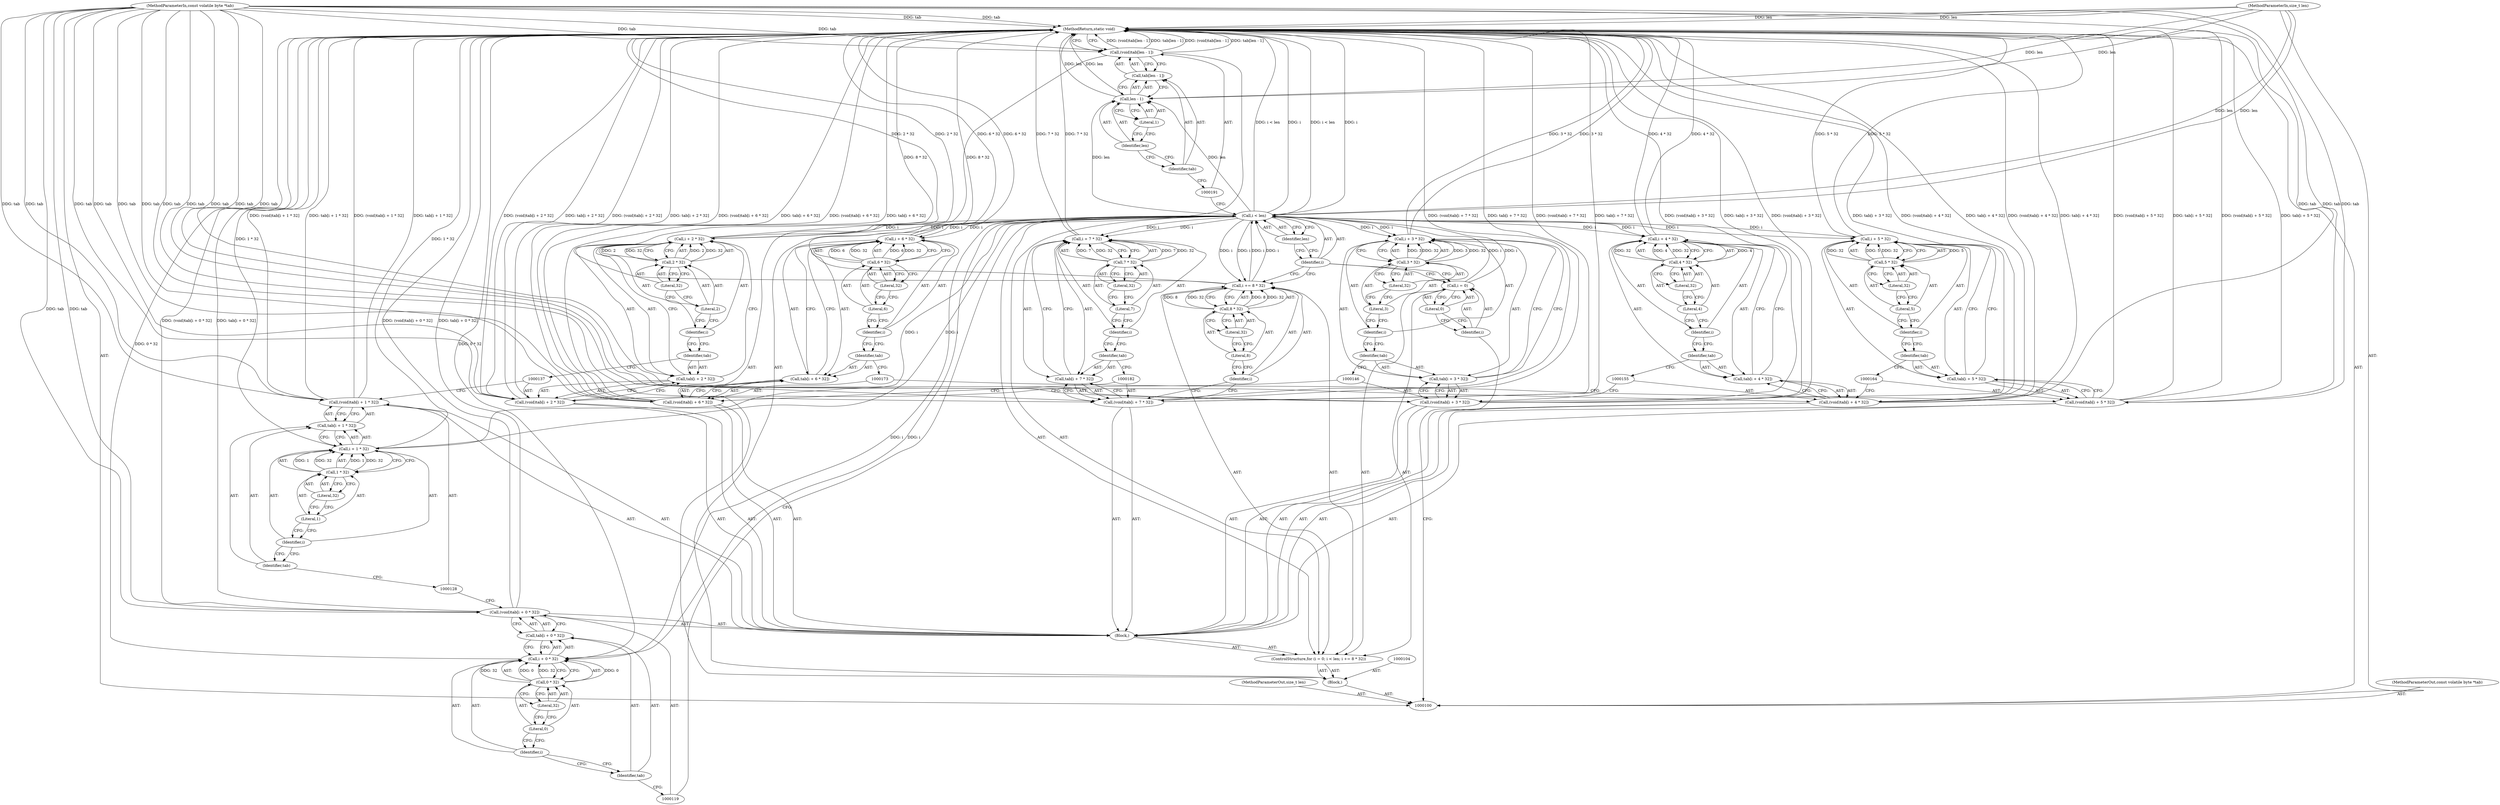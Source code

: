 digraph "1_libgcrypt_daedbbb5541cd8ecda1459d3b843ea4d92788762_3" {
"1000197" [label="(MethodReturn,static void)"];
"1000101" [label="(MethodParameterIn,const volatile byte *tab)"];
"1000244" [label="(MethodParameterOut,const volatile byte *tab)"];
"1000102" [label="(MethodParameterIn,size_t len)"];
"1000245" [label="(MethodParameterOut,size_t len)"];
"1000147" [label="(Call,tab[i + 3 * 32])"];
"1000148" [label="(Identifier,tab)"];
"1000149" [label="(Call,i + 3 * 32)"];
"1000150" [label="(Identifier,i)"];
"1000151" [label="(Call,3 * 32)"];
"1000152" [label="(Literal,3)"];
"1000153" [label="(Literal,32)"];
"1000145" [label="(Call,(void)tab[i + 3 * 32])"];
"1000156" [label="(Call,tab[i + 4 * 32])"];
"1000157" [label="(Identifier,tab)"];
"1000158" [label="(Call,i + 4 * 32)"];
"1000159" [label="(Identifier,i)"];
"1000160" [label="(Call,4 * 32)"];
"1000161" [label="(Literal,4)"];
"1000162" [label="(Literal,32)"];
"1000154" [label="(Call,(void)tab[i + 4 * 32])"];
"1000165" [label="(Call,tab[i + 5 * 32])"];
"1000166" [label="(Identifier,tab)"];
"1000167" [label="(Call,i + 5 * 32)"];
"1000168" [label="(Identifier,i)"];
"1000169" [label="(Call,5 * 32)"];
"1000170" [label="(Literal,5)"];
"1000171" [label="(Literal,32)"];
"1000163" [label="(Call,(void)tab[i + 5 * 32])"];
"1000174" [label="(Call,tab[i + 6 * 32])"];
"1000175" [label="(Identifier,tab)"];
"1000176" [label="(Call,i + 6 * 32)"];
"1000177" [label="(Identifier,i)"];
"1000178" [label="(Call,6 * 32)"];
"1000179" [label="(Literal,6)"];
"1000180" [label="(Literal,32)"];
"1000172" [label="(Call,(void)tab[i + 6 * 32])"];
"1000183" [label="(Call,tab[i + 7 * 32])"];
"1000184" [label="(Identifier,tab)"];
"1000185" [label="(Call,i + 7 * 32)"];
"1000186" [label="(Identifier,i)"];
"1000187" [label="(Call,7 * 32)"];
"1000188" [label="(Literal,7)"];
"1000189" [label="(Literal,32)"];
"1000181" [label="(Call,(void)tab[i + 7 * 32])"];
"1000194" [label="(Call,len - 1)"];
"1000195" [label="(Identifier,len)"];
"1000196" [label="(Literal,1)"];
"1000190" [label="(Call,(void)tab[len - 1])"];
"1000192" [label="(Call,tab[len - 1])"];
"1000193" [label="(Identifier,tab)"];
"1000103" [label="(Block,)"];
"1000108" [label="(Literal,0)"];
"1000109" [label="(Call,i < len)"];
"1000110" [label="(Identifier,i)"];
"1000111" [label="(Identifier,len)"];
"1000105" [label="(ControlStructure,for (i = 0; i < len; i += 8 * 32))"];
"1000112" [label="(Call,i += 8 * 32)"];
"1000113" [label="(Identifier,i)"];
"1000114" [label="(Call,8 * 32)"];
"1000115" [label="(Literal,8)"];
"1000116" [label="(Literal,32)"];
"1000106" [label="(Call,i = 0)"];
"1000107" [label="(Identifier,i)"];
"1000117" [label="(Block,)"];
"1000120" [label="(Call,tab[i + 0 * 32])"];
"1000121" [label="(Identifier,tab)"];
"1000122" [label="(Call,i + 0 * 32)"];
"1000123" [label="(Identifier,i)"];
"1000124" [label="(Call,0 * 32)"];
"1000125" [label="(Literal,0)"];
"1000126" [label="(Literal,32)"];
"1000118" [label="(Call,(void)tab[i + 0 * 32])"];
"1000129" [label="(Call,tab[i + 1 * 32])"];
"1000130" [label="(Identifier,tab)"];
"1000131" [label="(Call,i + 1 * 32)"];
"1000132" [label="(Identifier,i)"];
"1000133" [label="(Call,1 * 32)"];
"1000134" [label="(Literal,1)"];
"1000135" [label="(Literal,32)"];
"1000127" [label="(Call,(void)tab[i + 1 * 32])"];
"1000138" [label="(Call,tab[i + 2 * 32])"];
"1000139" [label="(Identifier,tab)"];
"1000140" [label="(Call,i + 2 * 32)"];
"1000141" [label="(Identifier,i)"];
"1000142" [label="(Call,2 * 32)"];
"1000143" [label="(Literal,2)"];
"1000144" [label="(Literal,32)"];
"1000136" [label="(Call,(void)tab[i + 2 * 32])"];
"1000197" -> "1000100"  [label="AST: "];
"1000197" -> "1000190"  [label="CFG: "];
"1000176" -> "1000197"  [label="DDG: 6 * 32"];
"1000149" -> "1000197"  [label="DDG: 3 * 32"];
"1000181" -> "1000197"  [label="DDG: (void)tab[i + 7 * 32]"];
"1000181" -> "1000197"  [label="DDG: tab[i + 7 * 32]"];
"1000127" -> "1000197"  [label="DDG: (void)tab[i + 1 * 32]"];
"1000127" -> "1000197"  [label="DDG: tab[i + 1 * 32]"];
"1000118" -> "1000197"  [label="DDG: (void)tab[i + 0 * 32]"];
"1000118" -> "1000197"  [label="DDG: tab[i + 0 * 32]"];
"1000154" -> "1000197"  [label="DDG: (void)tab[i + 4 * 32]"];
"1000154" -> "1000197"  [label="DDG: tab[i + 4 * 32]"];
"1000163" -> "1000197"  [label="DDG: (void)tab[i + 5 * 32]"];
"1000163" -> "1000197"  [label="DDG: tab[i + 5 * 32]"];
"1000172" -> "1000197"  [label="DDG: (void)tab[i + 6 * 32]"];
"1000172" -> "1000197"  [label="DDG: tab[i + 6 * 32]"];
"1000185" -> "1000197"  [label="DDG: 7 * 32"];
"1000140" -> "1000197"  [label="DDG: 2 * 32"];
"1000167" -> "1000197"  [label="DDG: 5 * 32"];
"1000190" -> "1000197"  [label="DDG: (void)tab[len - 1]"];
"1000190" -> "1000197"  [label="DDG: tab[len - 1]"];
"1000112" -> "1000197"  [label="DDG: 8 * 32"];
"1000158" -> "1000197"  [label="DDG: 4 * 32"];
"1000194" -> "1000197"  [label="DDG: len"];
"1000131" -> "1000197"  [label="DDG: 1 * 32"];
"1000102" -> "1000197"  [label="DDG: len"];
"1000101" -> "1000197"  [label="DDG: tab"];
"1000109" -> "1000197"  [label="DDG: i"];
"1000109" -> "1000197"  [label="DDG: i < len"];
"1000136" -> "1000197"  [label="DDG: (void)tab[i + 2 * 32]"];
"1000136" -> "1000197"  [label="DDG: tab[i + 2 * 32]"];
"1000145" -> "1000197"  [label="DDG: (void)tab[i + 3 * 32]"];
"1000145" -> "1000197"  [label="DDG: tab[i + 3 * 32]"];
"1000122" -> "1000197"  [label="DDG: 0 * 32"];
"1000101" -> "1000100"  [label="AST: "];
"1000101" -> "1000197"  [label="DDG: tab"];
"1000101" -> "1000118"  [label="DDG: tab"];
"1000101" -> "1000127"  [label="DDG: tab"];
"1000101" -> "1000136"  [label="DDG: tab"];
"1000101" -> "1000145"  [label="DDG: tab"];
"1000101" -> "1000154"  [label="DDG: tab"];
"1000101" -> "1000163"  [label="DDG: tab"];
"1000101" -> "1000172"  [label="DDG: tab"];
"1000101" -> "1000181"  [label="DDG: tab"];
"1000101" -> "1000190"  [label="DDG: tab"];
"1000244" -> "1000100"  [label="AST: "];
"1000102" -> "1000100"  [label="AST: "];
"1000102" -> "1000197"  [label="DDG: len"];
"1000102" -> "1000109"  [label="DDG: len"];
"1000102" -> "1000194"  [label="DDG: len"];
"1000245" -> "1000100"  [label="AST: "];
"1000147" -> "1000145"  [label="AST: "];
"1000147" -> "1000149"  [label="CFG: "];
"1000148" -> "1000147"  [label="AST: "];
"1000149" -> "1000147"  [label="AST: "];
"1000145" -> "1000147"  [label="CFG: "];
"1000148" -> "1000147"  [label="AST: "];
"1000148" -> "1000146"  [label="CFG: "];
"1000150" -> "1000148"  [label="CFG: "];
"1000149" -> "1000147"  [label="AST: "];
"1000149" -> "1000151"  [label="CFG: "];
"1000150" -> "1000149"  [label="AST: "];
"1000151" -> "1000149"  [label="AST: "];
"1000147" -> "1000149"  [label="CFG: "];
"1000149" -> "1000197"  [label="DDG: 3 * 32"];
"1000109" -> "1000149"  [label="DDG: i"];
"1000151" -> "1000149"  [label="DDG: 3"];
"1000151" -> "1000149"  [label="DDG: 32"];
"1000150" -> "1000149"  [label="AST: "];
"1000150" -> "1000148"  [label="CFG: "];
"1000152" -> "1000150"  [label="CFG: "];
"1000151" -> "1000149"  [label="AST: "];
"1000151" -> "1000153"  [label="CFG: "];
"1000152" -> "1000151"  [label="AST: "];
"1000153" -> "1000151"  [label="AST: "];
"1000149" -> "1000151"  [label="CFG: "];
"1000151" -> "1000149"  [label="DDG: 3"];
"1000151" -> "1000149"  [label="DDG: 32"];
"1000152" -> "1000151"  [label="AST: "];
"1000152" -> "1000150"  [label="CFG: "];
"1000153" -> "1000152"  [label="CFG: "];
"1000153" -> "1000151"  [label="AST: "];
"1000153" -> "1000152"  [label="CFG: "];
"1000151" -> "1000153"  [label="CFG: "];
"1000145" -> "1000117"  [label="AST: "];
"1000145" -> "1000147"  [label="CFG: "];
"1000146" -> "1000145"  [label="AST: "];
"1000147" -> "1000145"  [label="AST: "];
"1000155" -> "1000145"  [label="CFG: "];
"1000145" -> "1000197"  [label="DDG: (void)tab[i + 3 * 32]"];
"1000145" -> "1000197"  [label="DDG: tab[i + 3 * 32]"];
"1000101" -> "1000145"  [label="DDG: tab"];
"1000156" -> "1000154"  [label="AST: "];
"1000156" -> "1000158"  [label="CFG: "];
"1000157" -> "1000156"  [label="AST: "];
"1000158" -> "1000156"  [label="AST: "];
"1000154" -> "1000156"  [label="CFG: "];
"1000157" -> "1000156"  [label="AST: "];
"1000157" -> "1000155"  [label="CFG: "];
"1000159" -> "1000157"  [label="CFG: "];
"1000158" -> "1000156"  [label="AST: "];
"1000158" -> "1000160"  [label="CFG: "];
"1000159" -> "1000158"  [label="AST: "];
"1000160" -> "1000158"  [label="AST: "];
"1000156" -> "1000158"  [label="CFG: "];
"1000158" -> "1000197"  [label="DDG: 4 * 32"];
"1000109" -> "1000158"  [label="DDG: i"];
"1000160" -> "1000158"  [label="DDG: 4"];
"1000160" -> "1000158"  [label="DDG: 32"];
"1000159" -> "1000158"  [label="AST: "];
"1000159" -> "1000157"  [label="CFG: "];
"1000161" -> "1000159"  [label="CFG: "];
"1000160" -> "1000158"  [label="AST: "];
"1000160" -> "1000162"  [label="CFG: "];
"1000161" -> "1000160"  [label="AST: "];
"1000162" -> "1000160"  [label="AST: "];
"1000158" -> "1000160"  [label="CFG: "];
"1000160" -> "1000158"  [label="DDG: 4"];
"1000160" -> "1000158"  [label="DDG: 32"];
"1000161" -> "1000160"  [label="AST: "];
"1000161" -> "1000159"  [label="CFG: "];
"1000162" -> "1000161"  [label="CFG: "];
"1000162" -> "1000160"  [label="AST: "];
"1000162" -> "1000161"  [label="CFG: "];
"1000160" -> "1000162"  [label="CFG: "];
"1000154" -> "1000117"  [label="AST: "];
"1000154" -> "1000156"  [label="CFG: "];
"1000155" -> "1000154"  [label="AST: "];
"1000156" -> "1000154"  [label="AST: "];
"1000164" -> "1000154"  [label="CFG: "];
"1000154" -> "1000197"  [label="DDG: (void)tab[i + 4 * 32]"];
"1000154" -> "1000197"  [label="DDG: tab[i + 4 * 32]"];
"1000101" -> "1000154"  [label="DDG: tab"];
"1000165" -> "1000163"  [label="AST: "];
"1000165" -> "1000167"  [label="CFG: "];
"1000166" -> "1000165"  [label="AST: "];
"1000167" -> "1000165"  [label="AST: "];
"1000163" -> "1000165"  [label="CFG: "];
"1000166" -> "1000165"  [label="AST: "];
"1000166" -> "1000164"  [label="CFG: "];
"1000168" -> "1000166"  [label="CFG: "];
"1000167" -> "1000165"  [label="AST: "];
"1000167" -> "1000169"  [label="CFG: "];
"1000168" -> "1000167"  [label="AST: "];
"1000169" -> "1000167"  [label="AST: "];
"1000165" -> "1000167"  [label="CFG: "];
"1000167" -> "1000197"  [label="DDG: 5 * 32"];
"1000109" -> "1000167"  [label="DDG: i"];
"1000169" -> "1000167"  [label="DDG: 5"];
"1000169" -> "1000167"  [label="DDG: 32"];
"1000168" -> "1000167"  [label="AST: "];
"1000168" -> "1000166"  [label="CFG: "];
"1000170" -> "1000168"  [label="CFG: "];
"1000169" -> "1000167"  [label="AST: "];
"1000169" -> "1000171"  [label="CFG: "];
"1000170" -> "1000169"  [label="AST: "];
"1000171" -> "1000169"  [label="AST: "];
"1000167" -> "1000169"  [label="CFG: "];
"1000169" -> "1000167"  [label="DDG: 5"];
"1000169" -> "1000167"  [label="DDG: 32"];
"1000170" -> "1000169"  [label="AST: "];
"1000170" -> "1000168"  [label="CFG: "];
"1000171" -> "1000170"  [label="CFG: "];
"1000171" -> "1000169"  [label="AST: "];
"1000171" -> "1000170"  [label="CFG: "];
"1000169" -> "1000171"  [label="CFG: "];
"1000163" -> "1000117"  [label="AST: "];
"1000163" -> "1000165"  [label="CFG: "];
"1000164" -> "1000163"  [label="AST: "];
"1000165" -> "1000163"  [label="AST: "];
"1000173" -> "1000163"  [label="CFG: "];
"1000163" -> "1000197"  [label="DDG: (void)tab[i + 5 * 32]"];
"1000163" -> "1000197"  [label="DDG: tab[i + 5 * 32]"];
"1000101" -> "1000163"  [label="DDG: tab"];
"1000174" -> "1000172"  [label="AST: "];
"1000174" -> "1000176"  [label="CFG: "];
"1000175" -> "1000174"  [label="AST: "];
"1000176" -> "1000174"  [label="AST: "];
"1000172" -> "1000174"  [label="CFG: "];
"1000175" -> "1000174"  [label="AST: "];
"1000175" -> "1000173"  [label="CFG: "];
"1000177" -> "1000175"  [label="CFG: "];
"1000176" -> "1000174"  [label="AST: "];
"1000176" -> "1000178"  [label="CFG: "];
"1000177" -> "1000176"  [label="AST: "];
"1000178" -> "1000176"  [label="AST: "];
"1000174" -> "1000176"  [label="CFG: "];
"1000176" -> "1000197"  [label="DDG: 6 * 32"];
"1000109" -> "1000176"  [label="DDG: i"];
"1000178" -> "1000176"  [label="DDG: 6"];
"1000178" -> "1000176"  [label="DDG: 32"];
"1000177" -> "1000176"  [label="AST: "];
"1000177" -> "1000175"  [label="CFG: "];
"1000179" -> "1000177"  [label="CFG: "];
"1000178" -> "1000176"  [label="AST: "];
"1000178" -> "1000180"  [label="CFG: "];
"1000179" -> "1000178"  [label="AST: "];
"1000180" -> "1000178"  [label="AST: "];
"1000176" -> "1000178"  [label="CFG: "];
"1000178" -> "1000176"  [label="DDG: 6"];
"1000178" -> "1000176"  [label="DDG: 32"];
"1000179" -> "1000178"  [label="AST: "];
"1000179" -> "1000177"  [label="CFG: "];
"1000180" -> "1000179"  [label="CFG: "];
"1000180" -> "1000178"  [label="AST: "];
"1000180" -> "1000179"  [label="CFG: "];
"1000178" -> "1000180"  [label="CFG: "];
"1000172" -> "1000117"  [label="AST: "];
"1000172" -> "1000174"  [label="CFG: "];
"1000173" -> "1000172"  [label="AST: "];
"1000174" -> "1000172"  [label="AST: "];
"1000182" -> "1000172"  [label="CFG: "];
"1000172" -> "1000197"  [label="DDG: (void)tab[i + 6 * 32]"];
"1000172" -> "1000197"  [label="DDG: tab[i + 6 * 32]"];
"1000101" -> "1000172"  [label="DDG: tab"];
"1000183" -> "1000181"  [label="AST: "];
"1000183" -> "1000185"  [label="CFG: "];
"1000184" -> "1000183"  [label="AST: "];
"1000185" -> "1000183"  [label="AST: "];
"1000181" -> "1000183"  [label="CFG: "];
"1000184" -> "1000183"  [label="AST: "];
"1000184" -> "1000182"  [label="CFG: "];
"1000186" -> "1000184"  [label="CFG: "];
"1000185" -> "1000183"  [label="AST: "];
"1000185" -> "1000187"  [label="CFG: "];
"1000186" -> "1000185"  [label="AST: "];
"1000187" -> "1000185"  [label="AST: "];
"1000183" -> "1000185"  [label="CFG: "];
"1000185" -> "1000197"  [label="DDG: 7 * 32"];
"1000109" -> "1000185"  [label="DDG: i"];
"1000187" -> "1000185"  [label="DDG: 7"];
"1000187" -> "1000185"  [label="DDG: 32"];
"1000186" -> "1000185"  [label="AST: "];
"1000186" -> "1000184"  [label="CFG: "];
"1000188" -> "1000186"  [label="CFG: "];
"1000187" -> "1000185"  [label="AST: "];
"1000187" -> "1000189"  [label="CFG: "];
"1000188" -> "1000187"  [label="AST: "];
"1000189" -> "1000187"  [label="AST: "];
"1000185" -> "1000187"  [label="CFG: "];
"1000187" -> "1000185"  [label="DDG: 7"];
"1000187" -> "1000185"  [label="DDG: 32"];
"1000188" -> "1000187"  [label="AST: "];
"1000188" -> "1000186"  [label="CFG: "];
"1000189" -> "1000188"  [label="CFG: "];
"1000189" -> "1000187"  [label="AST: "];
"1000189" -> "1000188"  [label="CFG: "];
"1000187" -> "1000189"  [label="CFG: "];
"1000181" -> "1000117"  [label="AST: "];
"1000181" -> "1000183"  [label="CFG: "];
"1000182" -> "1000181"  [label="AST: "];
"1000183" -> "1000181"  [label="AST: "];
"1000113" -> "1000181"  [label="CFG: "];
"1000181" -> "1000197"  [label="DDG: (void)tab[i + 7 * 32]"];
"1000181" -> "1000197"  [label="DDG: tab[i + 7 * 32]"];
"1000101" -> "1000181"  [label="DDG: tab"];
"1000194" -> "1000192"  [label="AST: "];
"1000194" -> "1000196"  [label="CFG: "];
"1000195" -> "1000194"  [label="AST: "];
"1000196" -> "1000194"  [label="AST: "];
"1000192" -> "1000194"  [label="CFG: "];
"1000194" -> "1000197"  [label="DDG: len"];
"1000109" -> "1000194"  [label="DDG: len"];
"1000102" -> "1000194"  [label="DDG: len"];
"1000195" -> "1000194"  [label="AST: "];
"1000195" -> "1000193"  [label="CFG: "];
"1000196" -> "1000195"  [label="CFG: "];
"1000196" -> "1000194"  [label="AST: "];
"1000196" -> "1000195"  [label="CFG: "];
"1000194" -> "1000196"  [label="CFG: "];
"1000190" -> "1000103"  [label="AST: "];
"1000190" -> "1000192"  [label="CFG: "];
"1000191" -> "1000190"  [label="AST: "];
"1000192" -> "1000190"  [label="AST: "];
"1000197" -> "1000190"  [label="CFG: "];
"1000190" -> "1000197"  [label="DDG: (void)tab[len - 1]"];
"1000190" -> "1000197"  [label="DDG: tab[len - 1]"];
"1000101" -> "1000190"  [label="DDG: tab"];
"1000192" -> "1000190"  [label="AST: "];
"1000192" -> "1000194"  [label="CFG: "];
"1000193" -> "1000192"  [label="AST: "];
"1000194" -> "1000192"  [label="AST: "];
"1000190" -> "1000192"  [label="CFG: "];
"1000193" -> "1000192"  [label="AST: "];
"1000193" -> "1000191"  [label="CFG: "];
"1000195" -> "1000193"  [label="CFG: "];
"1000103" -> "1000100"  [label="AST: "];
"1000104" -> "1000103"  [label="AST: "];
"1000105" -> "1000103"  [label="AST: "];
"1000190" -> "1000103"  [label="AST: "];
"1000108" -> "1000106"  [label="AST: "];
"1000108" -> "1000107"  [label="CFG: "];
"1000106" -> "1000108"  [label="CFG: "];
"1000109" -> "1000105"  [label="AST: "];
"1000109" -> "1000111"  [label="CFG: "];
"1000110" -> "1000109"  [label="AST: "];
"1000111" -> "1000109"  [label="AST: "];
"1000119" -> "1000109"  [label="CFG: "];
"1000191" -> "1000109"  [label="CFG: "];
"1000109" -> "1000197"  [label="DDG: i"];
"1000109" -> "1000197"  [label="DDG: i < len"];
"1000106" -> "1000109"  [label="DDG: i"];
"1000112" -> "1000109"  [label="DDG: i"];
"1000102" -> "1000109"  [label="DDG: len"];
"1000109" -> "1000112"  [label="DDG: i"];
"1000109" -> "1000122"  [label="DDG: i"];
"1000109" -> "1000131"  [label="DDG: i"];
"1000109" -> "1000140"  [label="DDG: i"];
"1000109" -> "1000149"  [label="DDG: i"];
"1000109" -> "1000158"  [label="DDG: i"];
"1000109" -> "1000167"  [label="DDG: i"];
"1000109" -> "1000176"  [label="DDG: i"];
"1000109" -> "1000185"  [label="DDG: i"];
"1000109" -> "1000194"  [label="DDG: len"];
"1000110" -> "1000109"  [label="AST: "];
"1000110" -> "1000106"  [label="CFG: "];
"1000110" -> "1000112"  [label="CFG: "];
"1000111" -> "1000110"  [label="CFG: "];
"1000111" -> "1000109"  [label="AST: "];
"1000111" -> "1000110"  [label="CFG: "];
"1000109" -> "1000111"  [label="CFG: "];
"1000105" -> "1000103"  [label="AST: "];
"1000106" -> "1000105"  [label="AST: "];
"1000109" -> "1000105"  [label="AST: "];
"1000112" -> "1000105"  [label="AST: "];
"1000117" -> "1000105"  [label="AST: "];
"1000112" -> "1000105"  [label="AST: "];
"1000112" -> "1000114"  [label="CFG: "];
"1000113" -> "1000112"  [label="AST: "];
"1000114" -> "1000112"  [label="AST: "];
"1000110" -> "1000112"  [label="CFG: "];
"1000112" -> "1000197"  [label="DDG: 8 * 32"];
"1000112" -> "1000109"  [label="DDG: i"];
"1000114" -> "1000112"  [label="DDG: 8"];
"1000114" -> "1000112"  [label="DDG: 32"];
"1000109" -> "1000112"  [label="DDG: i"];
"1000113" -> "1000112"  [label="AST: "];
"1000113" -> "1000181"  [label="CFG: "];
"1000115" -> "1000113"  [label="CFG: "];
"1000114" -> "1000112"  [label="AST: "];
"1000114" -> "1000116"  [label="CFG: "];
"1000115" -> "1000114"  [label="AST: "];
"1000116" -> "1000114"  [label="AST: "];
"1000112" -> "1000114"  [label="CFG: "];
"1000114" -> "1000112"  [label="DDG: 8"];
"1000114" -> "1000112"  [label="DDG: 32"];
"1000115" -> "1000114"  [label="AST: "];
"1000115" -> "1000113"  [label="CFG: "];
"1000116" -> "1000115"  [label="CFG: "];
"1000116" -> "1000114"  [label="AST: "];
"1000116" -> "1000115"  [label="CFG: "];
"1000114" -> "1000116"  [label="CFG: "];
"1000106" -> "1000105"  [label="AST: "];
"1000106" -> "1000108"  [label="CFG: "];
"1000107" -> "1000106"  [label="AST: "];
"1000108" -> "1000106"  [label="AST: "];
"1000110" -> "1000106"  [label="CFG: "];
"1000106" -> "1000109"  [label="DDG: i"];
"1000107" -> "1000106"  [label="AST: "];
"1000107" -> "1000100"  [label="CFG: "];
"1000108" -> "1000107"  [label="CFG: "];
"1000117" -> "1000105"  [label="AST: "];
"1000118" -> "1000117"  [label="AST: "];
"1000127" -> "1000117"  [label="AST: "];
"1000136" -> "1000117"  [label="AST: "];
"1000145" -> "1000117"  [label="AST: "];
"1000154" -> "1000117"  [label="AST: "];
"1000163" -> "1000117"  [label="AST: "];
"1000172" -> "1000117"  [label="AST: "];
"1000181" -> "1000117"  [label="AST: "];
"1000120" -> "1000118"  [label="AST: "];
"1000120" -> "1000122"  [label="CFG: "];
"1000121" -> "1000120"  [label="AST: "];
"1000122" -> "1000120"  [label="AST: "];
"1000118" -> "1000120"  [label="CFG: "];
"1000121" -> "1000120"  [label="AST: "];
"1000121" -> "1000119"  [label="CFG: "];
"1000123" -> "1000121"  [label="CFG: "];
"1000122" -> "1000120"  [label="AST: "];
"1000122" -> "1000124"  [label="CFG: "];
"1000123" -> "1000122"  [label="AST: "];
"1000124" -> "1000122"  [label="AST: "];
"1000120" -> "1000122"  [label="CFG: "];
"1000122" -> "1000197"  [label="DDG: 0 * 32"];
"1000109" -> "1000122"  [label="DDG: i"];
"1000124" -> "1000122"  [label="DDG: 0"];
"1000124" -> "1000122"  [label="DDG: 32"];
"1000123" -> "1000122"  [label="AST: "];
"1000123" -> "1000121"  [label="CFG: "];
"1000125" -> "1000123"  [label="CFG: "];
"1000124" -> "1000122"  [label="AST: "];
"1000124" -> "1000126"  [label="CFG: "];
"1000125" -> "1000124"  [label="AST: "];
"1000126" -> "1000124"  [label="AST: "];
"1000122" -> "1000124"  [label="CFG: "];
"1000124" -> "1000122"  [label="DDG: 0"];
"1000124" -> "1000122"  [label="DDG: 32"];
"1000125" -> "1000124"  [label="AST: "];
"1000125" -> "1000123"  [label="CFG: "];
"1000126" -> "1000125"  [label="CFG: "];
"1000126" -> "1000124"  [label="AST: "];
"1000126" -> "1000125"  [label="CFG: "];
"1000124" -> "1000126"  [label="CFG: "];
"1000118" -> "1000117"  [label="AST: "];
"1000118" -> "1000120"  [label="CFG: "];
"1000119" -> "1000118"  [label="AST: "];
"1000120" -> "1000118"  [label="AST: "];
"1000128" -> "1000118"  [label="CFG: "];
"1000118" -> "1000197"  [label="DDG: (void)tab[i + 0 * 32]"];
"1000118" -> "1000197"  [label="DDG: tab[i + 0 * 32]"];
"1000101" -> "1000118"  [label="DDG: tab"];
"1000129" -> "1000127"  [label="AST: "];
"1000129" -> "1000131"  [label="CFG: "];
"1000130" -> "1000129"  [label="AST: "];
"1000131" -> "1000129"  [label="AST: "];
"1000127" -> "1000129"  [label="CFG: "];
"1000130" -> "1000129"  [label="AST: "];
"1000130" -> "1000128"  [label="CFG: "];
"1000132" -> "1000130"  [label="CFG: "];
"1000131" -> "1000129"  [label="AST: "];
"1000131" -> "1000133"  [label="CFG: "];
"1000132" -> "1000131"  [label="AST: "];
"1000133" -> "1000131"  [label="AST: "];
"1000129" -> "1000131"  [label="CFG: "];
"1000131" -> "1000197"  [label="DDG: 1 * 32"];
"1000109" -> "1000131"  [label="DDG: i"];
"1000133" -> "1000131"  [label="DDG: 1"];
"1000133" -> "1000131"  [label="DDG: 32"];
"1000132" -> "1000131"  [label="AST: "];
"1000132" -> "1000130"  [label="CFG: "];
"1000134" -> "1000132"  [label="CFG: "];
"1000133" -> "1000131"  [label="AST: "];
"1000133" -> "1000135"  [label="CFG: "];
"1000134" -> "1000133"  [label="AST: "];
"1000135" -> "1000133"  [label="AST: "];
"1000131" -> "1000133"  [label="CFG: "];
"1000133" -> "1000131"  [label="DDG: 1"];
"1000133" -> "1000131"  [label="DDG: 32"];
"1000134" -> "1000133"  [label="AST: "];
"1000134" -> "1000132"  [label="CFG: "];
"1000135" -> "1000134"  [label="CFG: "];
"1000135" -> "1000133"  [label="AST: "];
"1000135" -> "1000134"  [label="CFG: "];
"1000133" -> "1000135"  [label="CFG: "];
"1000127" -> "1000117"  [label="AST: "];
"1000127" -> "1000129"  [label="CFG: "];
"1000128" -> "1000127"  [label="AST: "];
"1000129" -> "1000127"  [label="AST: "];
"1000137" -> "1000127"  [label="CFG: "];
"1000127" -> "1000197"  [label="DDG: (void)tab[i + 1 * 32]"];
"1000127" -> "1000197"  [label="DDG: tab[i + 1 * 32]"];
"1000101" -> "1000127"  [label="DDG: tab"];
"1000138" -> "1000136"  [label="AST: "];
"1000138" -> "1000140"  [label="CFG: "];
"1000139" -> "1000138"  [label="AST: "];
"1000140" -> "1000138"  [label="AST: "];
"1000136" -> "1000138"  [label="CFG: "];
"1000139" -> "1000138"  [label="AST: "];
"1000139" -> "1000137"  [label="CFG: "];
"1000141" -> "1000139"  [label="CFG: "];
"1000140" -> "1000138"  [label="AST: "];
"1000140" -> "1000142"  [label="CFG: "];
"1000141" -> "1000140"  [label="AST: "];
"1000142" -> "1000140"  [label="AST: "];
"1000138" -> "1000140"  [label="CFG: "];
"1000140" -> "1000197"  [label="DDG: 2 * 32"];
"1000109" -> "1000140"  [label="DDG: i"];
"1000142" -> "1000140"  [label="DDG: 2"];
"1000142" -> "1000140"  [label="DDG: 32"];
"1000141" -> "1000140"  [label="AST: "];
"1000141" -> "1000139"  [label="CFG: "];
"1000143" -> "1000141"  [label="CFG: "];
"1000142" -> "1000140"  [label="AST: "];
"1000142" -> "1000144"  [label="CFG: "];
"1000143" -> "1000142"  [label="AST: "];
"1000144" -> "1000142"  [label="AST: "];
"1000140" -> "1000142"  [label="CFG: "];
"1000142" -> "1000140"  [label="DDG: 2"];
"1000142" -> "1000140"  [label="DDG: 32"];
"1000143" -> "1000142"  [label="AST: "];
"1000143" -> "1000141"  [label="CFG: "];
"1000144" -> "1000143"  [label="CFG: "];
"1000144" -> "1000142"  [label="AST: "];
"1000144" -> "1000143"  [label="CFG: "];
"1000142" -> "1000144"  [label="CFG: "];
"1000136" -> "1000117"  [label="AST: "];
"1000136" -> "1000138"  [label="CFG: "];
"1000137" -> "1000136"  [label="AST: "];
"1000138" -> "1000136"  [label="AST: "];
"1000146" -> "1000136"  [label="CFG: "];
"1000136" -> "1000197"  [label="DDG: (void)tab[i + 2 * 32]"];
"1000136" -> "1000197"  [label="DDG: tab[i + 2 * 32]"];
"1000101" -> "1000136"  [label="DDG: tab"];
}
